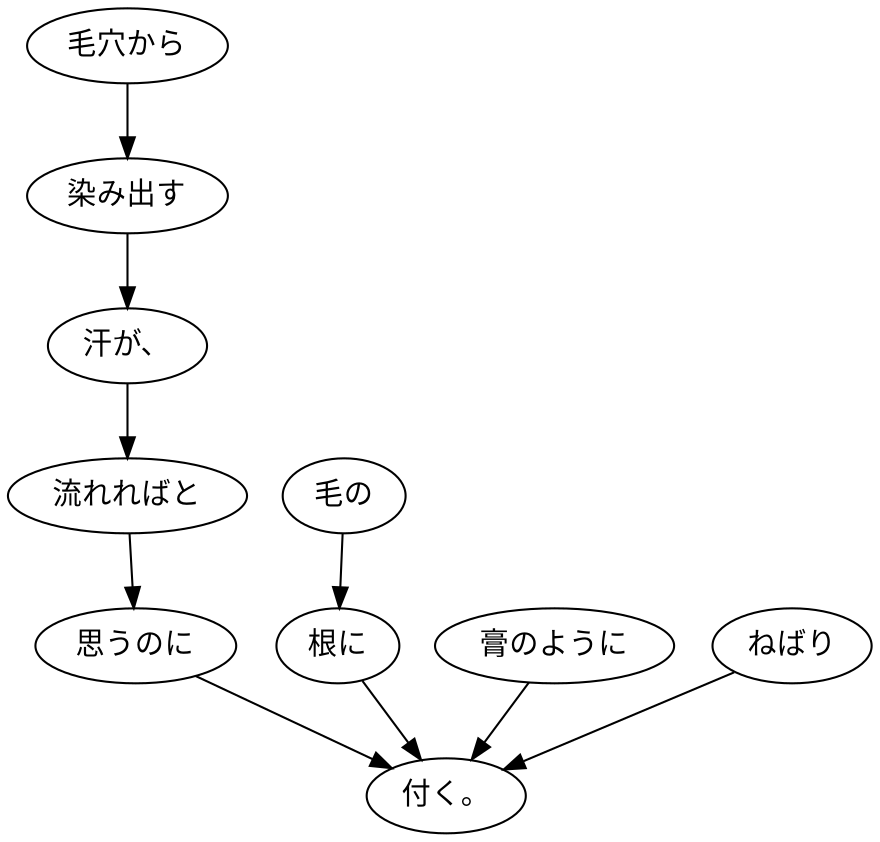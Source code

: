 digraph graph4179 {
	node0 [label="毛穴から"];
	node1 [label="染み出す"];
	node2 [label="汗が、"];
	node3 [label="流れればと"];
	node4 [label="思うのに"];
	node5 [label="毛の"];
	node6 [label="根に"];
	node7 [label="膏のように"];
	node8 [label="ねばり"];
	node9 [label="付く。"];
	node0 -> node1;
	node1 -> node2;
	node2 -> node3;
	node3 -> node4;
	node4 -> node9;
	node5 -> node6;
	node6 -> node9;
	node7 -> node9;
	node8 -> node9;
}
